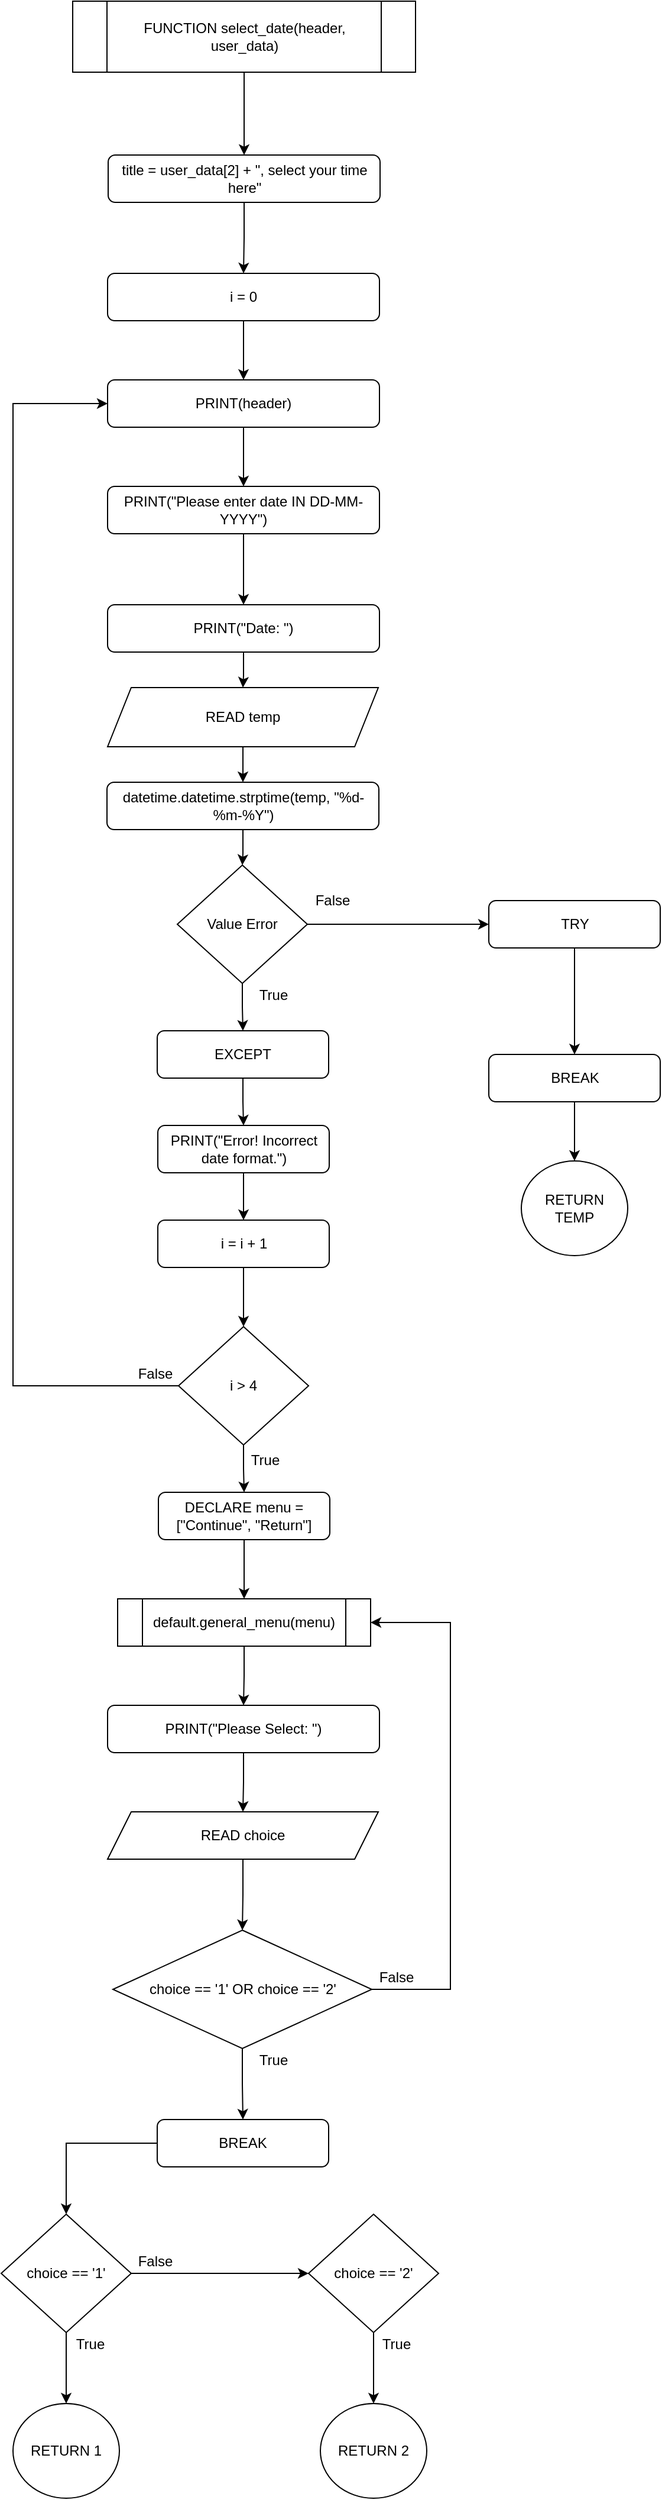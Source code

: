 <mxfile version="14.7.6" type="github">
  <diagram id="8QZhaxeqP6wqKu-s7FZ3" name="Page-1">
    <mxGraphModel dx="1227" dy="745" grid="1" gridSize="10" guides="1" tooltips="1" connect="1" arrows="1" fold="1" page="1" pageScale="1" pageWidth="3300" pageHeight="4681" math="0" shadow="0">
      <root>
        <mxCell id="0" />
        <mxCell id="1" parent="0" />
        <mxCell id="VhXU0fhv6z8jNEql0QYB-166" value="" style="edgeStyle=orthogonalEdgeStyle;rounded=0;orthogonalLoop=1;jettySize=auto;html=1;" edge="1" parent="1" source="VhXU0fhv6z8jNEql0QYB-106" target="VhXU0fhv6z8jNEql0QYB-165">
          <mxGeometry relative="1" as="geometry" />
        </mxCell>
        <mxCell id="VhXU0fhv6z8jNEql0QYB-106" value="FUNCTION select_date(header, user_data)" style="shape=process;whiteSpace=wrap;html=1;backgroundOutline=1;" vertex="1" parent="1">
          <mxGeometry x="530.5" y="100" width="290" height="60" as="geometry" />
        </mxCell>
        <mxCell id="VhXU0fhv6z8jNEql0QYB-107" value="" style="edgeStyle=orthogonalEdgeStyle;rounded=0;orthogonalLoop=1;jettySize=auto;html=1;" edge="1" parent="1" source="VhXU0fhv6z8jNEql0QYB-108" target="VhXU0fhv6z8jNEql0QYB-110">
          <mxGeometry relative="1" as="geometry" />
        </mxCell>
        <mxCell id="VhXU0fhv6z8jNEql0QYB-108" value="i = 0" style="rounded=1;whiteSpace=wrap;html=1;" vertex="1" parent="1">
          <mxGeometry x="560" y="330" width="230" height="40" as="geometry" />
        </mxCell>
        <mxCell id="VhXU0fhv6z8jNEql0QYB-109" value="" style="edgeStyle=orthogonalEdgeStyle;rounded=0;orthogonalLoop=1;jettySize=auto;html=1;" edge="1" parent="1" source="VhXU0fhv6z8jNEql0QYB-110" target="VhXU0fhv6z8jNEql0QYB-112">
          <mxGeometry relative="1" as="geometry" />
        </mxCell>
        <mxCell id="VhXU0fhv6z8jNEql0QYB-110" value="PRINT(header)" style="rounded=1;whiteSpace=wrap;html=1;" vertex="1" parent="1">
          <mxGeometry x="560" y="420" width="230" height="40" as="geometry" />
        </mxCell>
        <mxCell id="VhXU0fhv6z8jNEql0QYB-111" value="" style="edgeStyle=orthogonalEdgeStyle;rounded=0;orthogonalLoop=1;jettySize=auto;html=1;" edge="1" parent="1" source="VhXU0fhv6z8jNEql0QYB-112" target="VhXU0fhv6z8jNEql0QYB-114">
          <mxGeometry relative="1" as="geometry" />
        </mxCell>
        <mxCell id="VhXU0fhv6z8jNEql0QYB-112" value="PRINT(&quot;Please enter date IN DD-MM-YYYY&quot;)" style="rounded=1;whiteSpace=wrap;html=1;" vertex="1" parent="1">
          <mxGeometry x="560" y="510" width="230" height="40" as="geometry" />
        </mxCell>
        <mxCell id="VhXU0fhv6z8jNEql0QYB-113" value="" style="edgeStyle=orthogonalEdgeStyle;rounded=0;orthogonalLoop=1;jettySize=auto;html=1;" edge="1" parent="1" source="VhXU0fhv6z8jNEql0QYB-114" target="VhXU0fhv6z8jNEql0QYB-116">
          <mxGeometry relative="1" as="geometry" />
        </mxCell>
        <mxCell id="VhXU0fhv6z8jNEql0QYB-114" value="PRINT(&quot;Date: &quot;)" style="rounded=1;whiteSpace=wrap;html=1;" vertex="1" parent="1">
          <mxGeometry x="560" y="610" width="230" height="40" as="geometry" />
        </mxCell>
        <mxCell id="VhXU0fhv6z8jNEql0QYB-115" value="" style="edgeStyle=orthogonalEdgeStyle;rounded=0;orthogonalLoop=1;jettySize=auto;html=1;" edge="1" parent="1" source="VhXU0fhv6z8jNEql0QYB-116" target="VhXU0fhv6z8jNEql0QYB-164">
          <mxGeometry relative="1" as="geometry" />
        </mxCell>
        <mxCell id="VhXU0fhv6z8jNEql0QYB-116" value="READ temp" style="shape=parallelogram;perimeter=parallelogramPerimeter;whiteSpace=wrap;html=1;fixedSize=1;" vertex="1" parent="1">
          <mxGeometry x="560" y="680" width="229" height="50" as="geometry" />
        </mxCell>
        <mxCell id="VhXU0fhv6z8jNEql0QYB-117" value="" style="edgeStyle=orthogonalEdgeStyle;rounded=0;orthogonalLoop=1;jettySize=auto;html=1;" edge="1" parent="1" source="VhXU0fhv6z8jNEql0QYB-119" target="VhXU0fhv6z8jNEql0QYB-129">
          <mxGeometry relative="1" as="geometry" />
        </mxCell>
        <mxCell id="VhXU0fhv6z8jNEql0QYB-118" value="" style="edgeStyle=orthogonalEdgeStyle;rounded=0;orthogonalLoop=1;jettySize=auto;html=1;" edge="1" parent="1" source="VhXU0fhv6z8jNEql0QYB-119" target="VhXU0fhv6z8jNEql0QYB-127">
          <mxGeometry relative="1" as="geometry" />
        </mxCell>
        <mxCell id="VhXU0fhv6z8jNEql0QYB-119" value="Value Error" style="rhombus;whiteSpace=wrap;html=1;" vertex="1" parent="1">
          <mxGeometry x="619" y="830" width="110" height="100" as="geometry" />
        </mxCell>
        <mxCell id="VhXU0fhv6z8jNEql0QYB-120" value="" style="edgeStyle=orthogonalEdgeStyle;rounded=0;orthogonalLoop=1;jettySize=auto;html=1;" edge="1" parent="1" source="VhXU0fhv6z8jNEql0QYB-121" target="VhXU0fhv6z8jNEql0QYB-131">
          <mxGeometry relative="1" as="geometry" />
        </mxCell>
        <mxCell id="VhXU0fhv6z8jNEql0QYB-121" value="PRINT(&quot;Error! Incorrect date format.&quot;)" style="rounded=1;whiteSpace=wrap;html=1;" vertex="1" parent="1">
          <mxGeometry x="602.5" y="1050" width="145" height="40" as="geometry" />
        </mxCell>
        <mxCell id="VhXU0fhv6z8jNEql0QYB-122" value="" style="edgeStyle=orthogonalEdgeStyle;rounded=0;orthogonalLoop=1;jettySize=auto;html=1;" edge="1" parent="1" source="VhXU0fhv6z8jNEql0QYB-123" target="VhXU0fhv6z8jNEql0QYB-155">
          <mxGeometry relative="1" as="geometry" />
        </mxCell>
        <mxCell id="VhXU0fhv6z8jNEql0QYB-123" value="BREAK" style="rounded=1;whiteSpace=wrap;html=1;" vertex="1" parent="1">
          <mxGeometry x="882.5" y="990" width="145" height="40" as="geometry" />
        </mxCell>
        <mxCell id="VhXU0fhv6z8jNEql0QYB-124" value="True" style="text;html=1;align=center;verticalAlign=middle;resizable=0;points=[];autosize=1;strokeColor=none;" vertex="1" parent="1">
          <mxGeometry x="680" y="930" width="40" height="20" as="geometry" />
        </mxCell>
        <mxCell id="VhXU0fhv6z8jNEql0QYB-125" value="False" style="text;html=1;align=center;verticalAlign=middle;resizable=0;points=[];autosize=1;strokeColor=none;" vertex="1" parent="1">
          <mxGeometry x="730" y="850" width="40" height="20" as="geometry" />
        </mxCell>
        <mxCell id="VhXU0fhv6z8jNEql0QYB-126" style="edgeStyle=orthogonalEdgeStyle;rounded=0;orthogonalLoop=1;jettySize=auto;html=1;entryX=0.5;entryY=0;entryDx=0;entryDy=0;" edge="1" parent="1" source="VhXU0fhv6z8jNEql0QYB-127" target="VhXU0fhv6z8jNEql0QYB-123">
          <mxGeometry relative="1" as="geometry" />
        </mxCell>
        <mxCell id="VhXU0fhv6z8jNEql0QYB-127" value="TRY" style="rounded=1;whiteSpace=wrap;html=1;" vertex="1" parent="1">
          <mxGeometry x="882.5" y="860" width="145" height="40" as="geometry" />
        </mxCell>
        <mxCell id="VhXU0fhv6z8jNEql0QYB-128" value="" style="edgeStyle=orthogonalEdgeStyle;rounded=0;orthogonalLoop=1;jettySize=auto;html=1;" edge="1" parent="1" source="VhXU0fhv6z8jNEql0QYB-129" target="VhXU0fhv6z8jNEql0QYB-121">
          <mxGeometry relative="1" as="geometry" />
        </mxCell>
        <mxCell id="VhXU0fhv6z8jNEql0QYB-129" value="EXCEPT" style="rounded=1;whiteSpace=wrap;html=1;" vertex="1" parent="1">
          <mxGeometry x="602" y="970" width="145" height="40" as="geometry" />
        </mxCell>
        <mxCell id="VhXU0fhv6z8jNEql0QYB-130" value="" style="edgeStyle=orthogonalEdgeStyle;rounded=0;orthogonalLoop=1;jettySize=auto;html=1;" edge="1" parent="1" source="VhXU0fhv6z8jNEql0QYB-131" target="VhXU0fhv6z8jNEql0QYB-134">
          <mxGeometry relative="1" as="geometry" />
        </mxCell>
        <mxCell id="VhXU0fhv6z8jNEql0QYB-131" value="i = i + 1" style="rounded=1;whiteSpace=wrap;html=1;" vertex="1" parent="1">
          <mxGeometry x="602.5" y="1130" width="145" height="40" as="geometry" />
        </mxCell>
        <mxCell id="VhXU0fhv6z8jNEql0QYB-132" value="" style="edgeStyle=orthogonalEdgeStyle;rounded=0;orthogonalLoop=1;jettySize=auto;html=1;" edge="1" parent="1" source="VhXU0fhv6z8jNEql0QYB-134" target="VhXU0fhv6z8jNEql0QYB-136">
          <mxGeometry relative="1" as="geometry" />
        </mxCell>
        <mxCell id="VhXU0fhv6z8jNEql0QYB-133" style="edgeStyle=orthogonalEdgeStyle;rounded=0;orthogonalLoop=1;jettySize=auto;html=1;entryX=0;entryY=0.5;entryDx=0;entryDy=0;" edge="1" parent="1" source="VhXU0fhv6z8jNEql0QYB-134" target="VhXU0fhv6z8jNEql0QYB-110">
          <mxGeometry relative="1" as="geometry">
            <Array as="points">
              <mxPoint x="480" y="1270" />
              <mxPoint x="480" y="440" />
            </Array>
          </mxGeometry>
        </mxCell>
        <mxCell id="VhXU0fhv6z8jNEql0QYB-134" value="i &gt; 4" style="rhombus;whiteSpace=wrap;html=1;" vertex="1" parent="1">
          <mxGeometry x="620" y="1220" width="110" height="100" as="geometry" />
        </mxCell>
        <mxCell id="VhXU0fhv6z8jNEql0QYB-135" value="" style="edgeStyle=orthogonalEdgeStyle;rounded=0;orthogonalLoop=1;jettySize=auto;html=1;" edge="1" parent="1" source="VhXU0fhv6z8jNEql0QYB-136" target="VhXU0fhv6z8jNEql0QYB-138">
          <mxGeometry relative="1" as="geometry" />
        </mxCell>
        <mxCell id="VhXU0fhv6z8jNEql0QYB-136" value="DECLARE menu = [&quot;Continue&quot;, &quot;Return&quot;]" style="rounded=1;whiteSpace=wrap;html=1;" vertex="1" parent="1">
          <mxGeometry x="603" y="1360" width="145" height="40" as="geometry" />
        </mxCell>
        <mxCell id="VhXU0fhv6z8jNEql0QYB-137" value="" style="edgeStyle=orthogonalEdgeStyle;rounded=0;orthogonalLoop=1;jettySize=auto;html=1;" edge="1" parent="1" source="VhXU0fhv6z8jNEql0QYB-138" target="VhXU0fhv6z8jNEql0QYB-140">
          <mxGeometry relative="1" as="geometry" />
        </mxCell>
        <mxCell id="VhXU0fhv6z8jNEql0QYB-138" value="default.general_menu(menu)" style="shape=process;whiteSpace=wrap;html=1;backgroundOutline=1;" vertex="1" parent="1">
          <mxGeometry x="568.5" y="1450" width="214" height="40" as="geometry" />
        </mxCell>
        <mxCell id="VhXU0fhv6z8jNEql0QYB-139" value="" style="edgeStyle=orthogonalEdgeStyle;rounded=0;orthogonalLoop=1;jettySize=auto;html=1;" edge="1" parent="1" source="VhXU0fhv6z8jNEql0QYB-140" target="VhXU0fhv6z8jNEql0QYB-142">
          <mxGeometry relative="1" as="geometry" />
        </mxCell>
        <mxCell id="VhXU0fhv6z8jNEql0QYB-140" value="PRINT(&quot;Please Select: &quot;)" style="rounded=1;whiteSpace=wrap;html=1;" vertex="1" parent="1">
          <mxGeometry x="560" y="1540" width="230" height="40" as="geometry" />
        </mxCell>
        <mxCell id="VhXU0fhv6z8jNEql0QYB-141" value="" style="edgeStyle=orthogonalEdgeStyle;rounded=0;orthogonalLoop=1;jettySize=auto;html=1;" edge="1" parent="1" source="VhXU0fhv6z8jNEql0QYB-142" target="VhXU0fhv6z8jNEql0QYB-145">
          <mxGeometry relative="1" as="geometry" />
        </mxCell>
        <mxCell id="VhXU0fhv6z8jNEql0QYB-142" value="READ choice" style="shape=parallelogram;perimeter=parallelogramPerimeter;whiteSpace=wrap;html=1;fixedSize=1;" vertex="1" parent="1">
          <mxGeometry x="560" y="1630" width="229" height="40" as="geometry" />
        </mxCell>
        <mxCell id="VhXU0fhv6z8jNEql0QYB-143" value="" style="edgeStyle=orthogonalEdgeStyle;rounded=0;orthogonalLoop=1;jettySize=auto;html=1;" edge="1" parent="1" source="VhXU0fhv6z8jNEql0QYB-145" target="VhXU0fhv6z8jNEql0QYB-147">
          <mxGeometry relative="1" as="geometry" />
        </mxCell>
        <mxCell id="VhXU0fhv6z8jNEql0QYB-144" style="edgeStyle=orthogonalEdgeStyle;rounded=0;orthogonalLoop=1;jettySize=auto;html=1;entryX=1;entryY=0.5;entryDx=0;entryDy=0;" edge="1" parent="1" source="VhXU0fhv6z8jNEql0QYB-145" target="VhXU0fhv6z8jNEql0QYB-138">
          <mxGeometry relative="1" as="geometry">
            <Array as="points">
              <mxPoint x="850" y="1780" />
              <mxPoint x="850" y="1470" />
            </Array>
          </mxGeometry>
        </mxCell>
        <mxCell id="VhXU0fhv6z8jNEql0QYB-145" value="choice == &#39;1&#39; OR choice == &#39;2&#39;" style="rhombus;whiteSpace=wrap;html=1;" vertex="1" parent="1">
          <mxGeometry x="564.5" y="1730" width="219" height="100" as="geometry" />
        </mxCell>
        <mxCell id="VhXU0fhv6z8jNEql0QYB-146" style="edgeStyle=orthogonalEdgeStyle;rounded=0;orthogonalLoop=1;jettySize=auto;html=1;entryX=0.5;entryY=0;entryDx=0;entryDy=0;" edge="1" parent="1" source="VhXU0fhv6z8jNEql0QYB-147" target="VhXU0fhv6z8jNEql0QYB-150">
          <mxGeometry relative="1" as="geometry" />
        </mxCell>
        <mxCell id="VhXU0fhv6z8jNEql0QYB-147" value="BREAK" style="rounded=1;whiteSpace=wrap;html=1;" vertex="1" parent="1">
          <mxGeometry x="602" y="1890" width="145" height="40" as="geometry" />
        </mxCell>
        <mxCell id="VhXU0fhv6z8jNEql0QYB-148" style="edgeStyle=orthogonalEdgeStyle;rounded=0;orthogonalLoop=1;jettySize=auto;html=1;entryX=0;entryY=0.5;entryDx=0;entryDy=0;" edge="1" parent="1" source="VhXU0fhv6z8jNEql0QYB-150" target="VhXU0fhv6z8jNEql0QYB-152">
          <mxGeometry relative="1" as="geometry" />
        </mxCell>
        <mxCell id="VhXU0fhv6z8jNEql0QYB-149" value="" style="edgeStyle=orthogonalEdgeStyle;rounded=0;orthogonalLoop=1;jettySize=auto;html=1;" edge="1" parent="1" source="VhXU0fhv6z8jNEql0QYB-150" target="VhXU0fhv6z8jNEql0QYB-153">
          <mxGeometry relative="1" as="geometry" />
        </mxCell>
        <mxCell id="VhXU0fhv6z8jNEql0QYB-150" value="choice == &#39;1&#39;" style="rhombus;whiteSpace=wrap;html=1;" vertex="1" parent="1">
          <mxGeometry x="470" y="1970" width="110" height="100" as="geometry" />
        </mxCell>
        <mxCell id="VhXU0fhv6z8jNEql0QYB-151" value="" style="edgeStyle=orthogonalEdgeStyle;rounded=0;orthogonalLoop=1;jettySize=auto;html=1;" edge="1" parent="1" source="VhXU0fhv6z8jNEql0QYB-152" target="VhXU0fhv6z8jNEql0QYB-154">
          <mxGeometry relative="1" as="geometry" />
        </mxCell>
        <mxCell id="VhXU0fhv6z8jNEql0QYB-152" value="choice == &#39;2&#39;" style="rhombus;whiteSpace=wrap;html=1;" vertex="1" parent="1">
          <mxGeometry x="730" y="1970" width="110" height="100" as="geometry" />
        </mxCell>
        <mxCell id="VhXU0fhv6z8jNEql0QYB-153" value="RETURN 1" style="ellipse;whiteSpace=wrap;html=1;" vertex="1" parent="1">
          <mxGeometry x="480" y="2130" width="90" height="80" as="geometry" />
        </mxCell>
        <mxCell id="VhXU0fhv6z8jNEql0QYB-154" value="RETURN 2" style="ellipse;whiteSpace=wrap;html=1;" vertex="1" parent="1">
          <mxGeometry x="740" y="2130" width="90" height="80" as="geometry" />
        </mxCell>
        <mxCell id="VhXU0fhv6z8jNEql0QYB-155" value="RETURN&lt;br&gt;TEMP" style="ellipse;whiteSpace=wrap;html=1;" vertex="1" parent="1">
          <mxGeometry x="910" y="1080" width="90" height="80" as="geometry" />
        </mxCell>
        <mxCell id="VhXU0fhv6z8jNEql0QYB-156" value="False" style="text;html=1;align=center;verticalAlign=middle;resizable=0;points=[];autosize=1;strokeColor=none;" vertex="1" parent="1">
          <mxGeometry x="580" y="1250" width="40" height="20" as="geometry" />
        </mxCell>
        <mxCell id="VhXU0fhv6z8jNEql0QYB-157" value="True" style="text;html=1;align=center;verticalAlign=middle;resizable=0;points=[];autosize=1;strokeColor=none;" vertex="1" parent="1">
          <mxGeometry x="673" y="1323" width="40" height="20" as="geometry" />
        </mxCell>
        <mxCell id="VhXU0fhv6z8jNEql0QYB-158" value="False" style="text;html=1;align=center;verticalAlign=middle;resizable=0;points=[];autosize=1;strokeColor=none;" vertex="1" parent="1">
          <mxGeometry x="784" y="1760" width="40" height="20" as="geometry" />
        </mxCell>
        <mxCell id="VhXU0fhv6z8jNEql0QYB-159" value="False" style="text;html=1;align=center;verticalAlign=middle;resizable=0;points=[];autosize=1;strokeColor=none;" vertex="1" parent="1">
          <mxGeometry x="580" y="2000" width="40" height="20" as="geometry" />
        </mxCell>
        <mxCell id="VhXU0fhv6z8jNEql0QYB-160" value="True" style="text;html=1;align=center;verticalAlign=middle;resizable=0;points=[];autosize=1;strokeColor=none;" vertex="1" parent="1">
          <mxGeometry x="680" y="1830" width="40" height="20" as="geometry" />
        </mxCell>
        <mxCell id="VhXU0fhv6z8jNEql0QYB-161" value="True" style="text;html=1;align=center;verticalAlign=middle;resizable=0;points=[];autosize=1;strokeColor=none;" vertex="1" parent="1">
          <mxGeometry x="524.5" y="2070" width="40" height="20" as="geometry" />
        </mxCell>
        <mxCell id="VhXU0fhv6z8jNEql0QYB-162" value="True" style="text;html=1;align=center;verticalAlign=middle;resizable=0;points=[];autosize=1;strokeColor=none;" vertex="1" parent="1">
          <mxGeometry x="783.5" y="2070" width="40" height="20" as="geometry" />
        </mxCell>
        <mxCell id="VhXU0fhv6z8jNEql0QYB-163" value="" style="edgeStyle=orthogonalEdgeStyle;rounded=0;orthogonalLoop=1;jettySize=auto;html=1;" edge="1" parent="1" source="VhXU0fhv6z8jNEql0QYB-164" target="VhXU0fhv6z8jNEql0QYB-119">
          <mxGeometry relative="1" as="geometry" />
        </mxCell>
        <mxCell id="VhXU0fhv6z8jNEql0QYB-164" value="datetime.datetime.strptime(temp, &quot;%d-%m-%Y&quot;)" style="rounded=1;whiteSpace=wrap;html=1;" vertex="1" parent="1">
          <mxGeometry x="559.5" y="760" width="230" height="40" as="geometry" />
        </mxCell>
        <mxCell id="VhXU0fhv6z8jNEql0QYB-167" value="" style="edgeStyle=orthogonalEdgeStyle;rounded=0;orthogonalLoop=1;jettySize=auto;html=1;" edge="1" parent="1" source="VhXU0fhv6z8jNEql0QYB-165" target="VhXU0fhv6z8jNEql0QYB-108">
          <mxGeometry relative="1" as="geometry" />
        </mxCell>
        <mxCell id="VhXU0fhv6z8jNEql0QYB-165" value="title = user_data[2] + &quot;, select your time here&quot;" style="rounded=1;whiteSpace=wrap;html=1;" vertex="1" parent="1">
          <mxGeometry x="560.5" y="230" width="230" height="40" as="geometry" />
        </mxCell>
      </root>
    </mxGraphModel>
  </diagram>
</mxfile>
